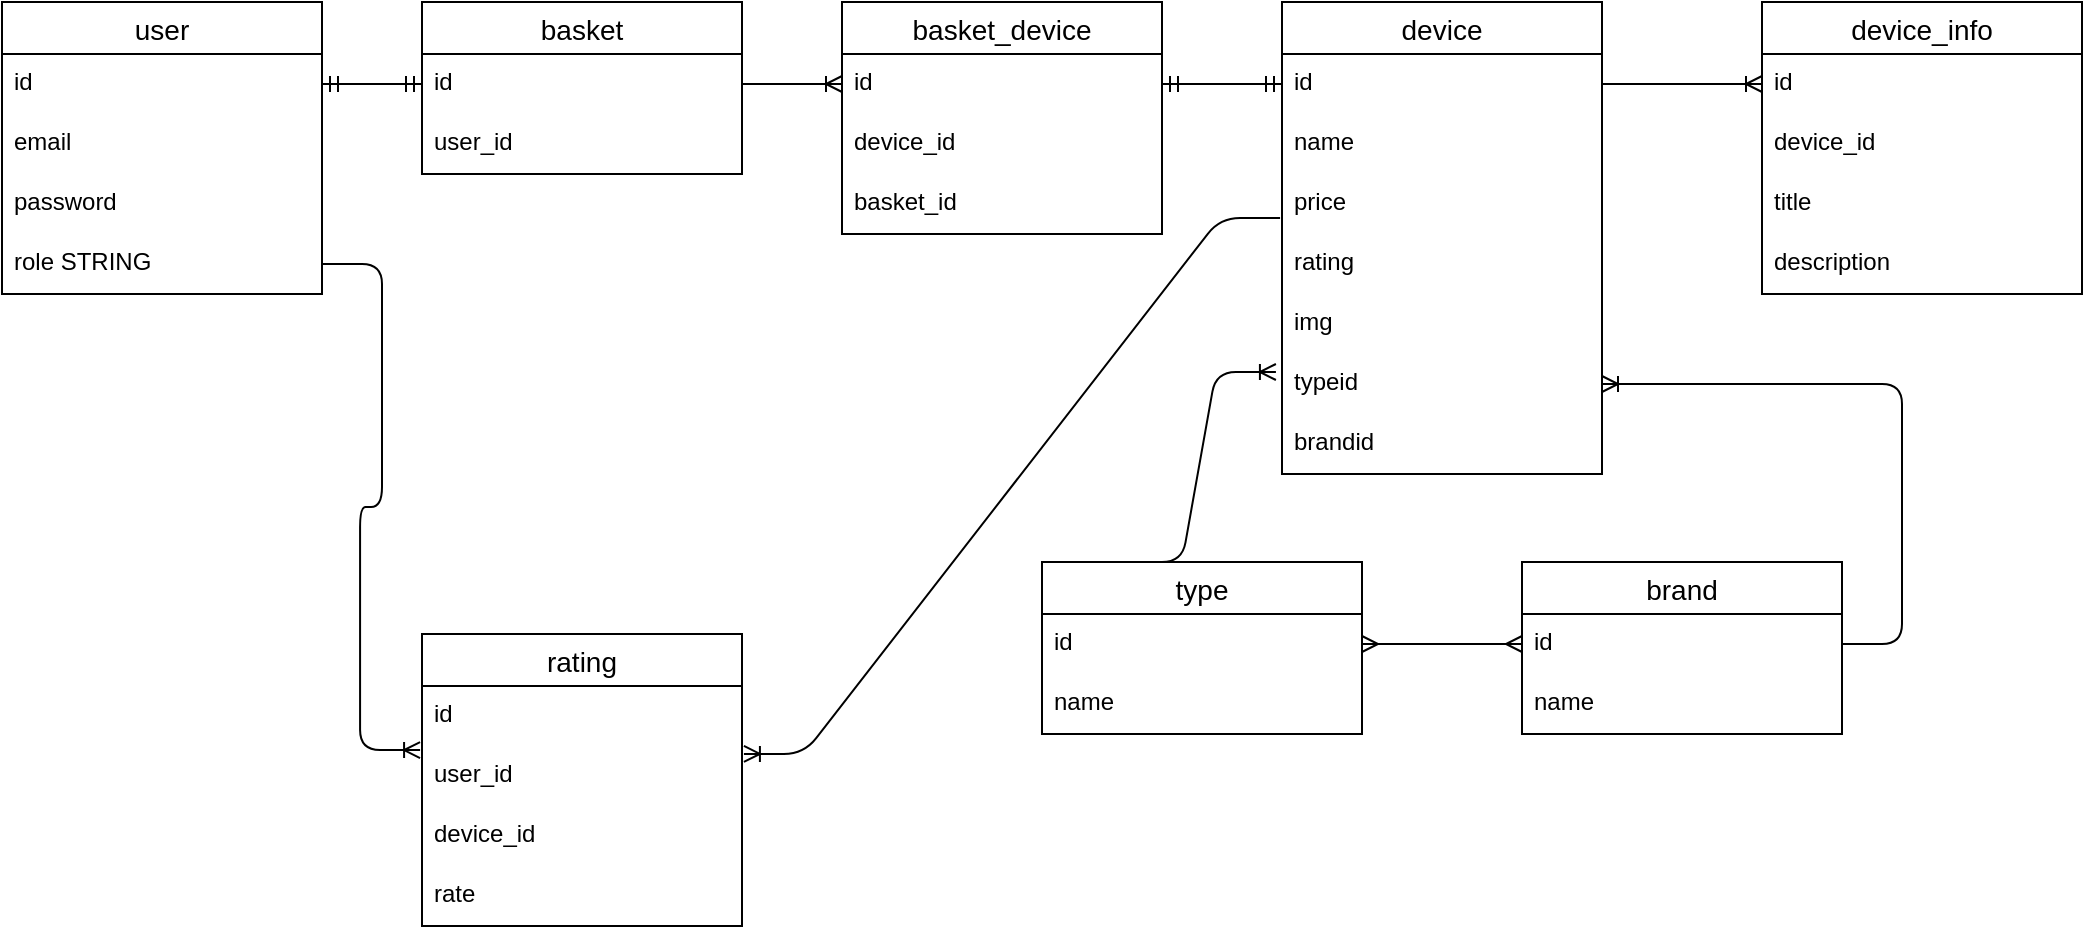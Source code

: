 <mxfile version="14.9.0" type="device"><diagram id="Gib9QTZhzA6PO2f3ASl0" name="Page-1"><mxGraphModel dx="1422" dy="762" grid="1" gridSize="10" guides="1" tooltips="1" connect="1" arrows="1" fold="1" page="1" pageScale="1" pageWidth="1169" pageHeight="827" math="0" shadow="0"><root><mxCell id="0"/><mxCell id="1" parent="0"/><mxCell id="Y1D0YMSzboLZRoBmzrY8-14" value="user" style="swimlane;fontStyle=0;childLayout=stackLayout;horizontal=1;startSize=26;horizontalStack=0;resizeParent=1;resizeParentMax=0;resizeLast=0;collapsible=1;marginBottom=0;align=center;fontSize=14;" vertex="1" parent="1"><mxGeometry x="40" y="40" width="160" height="146" as="geometry"/></mxCell><mxCell id="Y1D0YMSzboLZRoBmzrY8-15" value="id" style="text;strokeColor=none;fillColor=none;spacingLeft=4;spacingRight=4;overflow=hidden;rotatable=0;points=[[0,0.5],[1,0.5]];portConstraint=eastwest;fontSize=12;" vertex="1" parent="Y1D0YMSzboLZRoBmzrY8-14"><mxGeometry y="26" width="160" height="30" as="geometry"/></mxCell><mxCell id="Y1D0YMSzboLZRoBmzrY8-16" value="email" style="text;strokeColor=none;fillColor=none;spacingLeft=4;spacingRight=4;overflow=hidden;rotatable=0;points=[[0,0.5],[1,0.5]];portConstraint=eastwest;fontSize=12;" vertex="1" parent="Y1D0YMSzboLZRoBmzrY8-14"><mxGeometry y="56" width="160" height="30" as="geometry"/></mxCell><mxCell id="Y1D0YMSzboLZRoBmzrY8-17" value="password" style="text;strokeColor=none;fillColor=none;spacingLeft=4;spacingRight=4;overflow=hidden;rotatable=0;points=[[0,0.5],[1,0.5]];portConstraint=eastwest;fontSize=12;" vertex="1" parent="Y1D0YMSzboLZRoBmzrY8-14"><mxGeometry y="86" width="160" height="30" as="geometry"/></mxCell><mxCell id="Y1D0YMSzboLZRoBmzrY8-18" value="role STRING" style="text;strokeColor=none;fillColor=none;spacingLeft=4;spacingRight=4;overflow=hidden;rotatable=0;points=[[0,0.5],[1,0.5]];portConstraint=eastwest;fontSize=12;" vertex="1" parent="Y1D0YMSzboLZRoBmzrY8-14"><mxGeometry y="116" width="160" height="30" as="geometry"/></mxCell><mxCell id="Y1D0YMSzboLZRoBmzrY8-24" value="basket" style="swimlane;fontStyle=0;childLayout=stackLayout;horizontal=1;startSize=26;horizontalStack=0;resizeParent=1;resizeParentMax=0;resizeLast=0;collapsible=1;marginBottom=0;align=center;fontSize=14;" vertex="1" parent="1"><mxGeometry x="250" y="40" width="160" height="86" as="geometry"/></mxCell><mxCell id="Y1D0YMSzboLZRoBmzrY8-25" value="id" style="text;strokeColor=none;fillColor=none;spacingLeft=4;spacingRight=4;overflow=hidden;rotatable=0;points=[[0,0.5],[1,0.5]];portConstraint=eastwest;fontSize=12;" vertex="1" parent="Y1D0YMSzboLZRoBmzrY8-24"><mxGeometry y="26" width="160" height="30" as="geometry"/></mxCell><mxCell id="Y1D0YMSzboLZRoBmzrY8-30" value="user_id" style="text;strokeColor=none;fillColor=none;spacingLeft=4;spacingRight=4;overflow=hidden;rotatable=0;points=[[0,0.5],[1,0.5]];portConstraint=eastwest;fontSize=12;" vertex="1" parent="Y1D0YMSzboLZRoBmzrY8-24"><mxGeometry y="56" width="160" height="30" as="geometry"/></mxCell><mxCell id="Y1D0YMSzboLZRoBmzrY8-29" value="" style="edgeStyle=entityRelationEdgeStyle;fontSize=12;html=1;endArrow=ERmandOne;startArrow=ERmandOne;exitX=1;exitY=0.5;exitDx=0;exitDy=0;" edge="1" parent="1" source="Y1D0YMSzboLZRoBmzrY8-15" target="Y1D0YMSzboLZRoBmzrY8-25"><mxGeometry width="100" height="100" relative="1" as="geometry"><mxPoint x="245" y="210" as="sourcePoint"/><mxPoint x="345" y="110" as="targetPoint"/></mxGeometry></mxCell><mxCell id="Y1D0YMSzboLZRoBmzrY8-31" value="device" style="swimlane;fontStyle=0;childLayout=stackLayout;horizontal=1;startSize=26;horizontalStack=0;resizeParent=1;resizeParentMax=0;resizeLast=0;collapsible=1;marginBottom=0;align=center;fontSize=14;" vertex="1" parent="1"><mxGeometry x="680" y="40" width="160" height="236" as="geometry"/></mxCell><mxCell id="Y1D0YMSzboLZRoBmzrY8-32" value="id" style="text;strokeColor=none;fillColor=none;spacingLeft=4;spacingRight=4;overflow=hidden;rotatable=0;points=[[0,0.5],[1,0.5]];portConstraint=eastwest;fontSize=12;" vertex="1" parent="Y1D0YMSzboLZRoBmzrY8-31"><mxGeometry y="26" width="160" height="30" as="geometry"/></mxCell><mxCell id="Y1D0YMSzboLZRoBmzrY8-33" value="name" style="text;strokeColor=none;fillColor=none;spacingLeft=4;spacingRight=4;overflow=hidden;rotatable=0;points=[[0,0.5],[1,0.5]];portConstraint=eastwest;fontSize=12;" vertex="1" parent="Y1D0YMSzboLZRoBmzrY8-31"><mxGeometry y="56" width="160" height="30" as="geometry"/></mxCell><mxCell id="Y1D0YMSzboLZRoBmzrY8-34" value="price" style="text;strokeColor=none;fillColor=none;spacingLeft=4;spacingRight=4;overflow=hidden;rotatable=0;points=[[0,0.5],[1,0.5]];portConstraint=eastwest;fontSize=12;" vertex="1" parent="Y1D0YMSzboLZRoBmzrY8-31"><mxGeometry y="86" width="160" height="30" as="geometry"/></mxCell><mxCell id="Y1D0YMSzboLZRoBmzrY8-39" value="rating" style="text;strokeColor=none;fillColor=none;spacingLeft=4;spacingRight=4;overflow=hidden;rotatable=0;points=[[0,0.5],[1,0.5]];portConstraint=eastwest;fontSize=12;" vertex="1" parent="Y1D0YMSzboLZRoBmzrY8-31"><mxGeometry y="116" width="160" height="30" as="geometry"/></mxCell><mxCell id="Y1D0YMSzboLZRoBmzrY8-40" value="img" style="text;strokeColor=none;fillColor=none;spacingLeft=4;spacingRight=4;overflow=hidden;rotatable=0;points=[[0,0.5],[1,0.5]];portConstraint=eastwest;fontSize=12;" vertex="1" parent="Y1D0YMSzboLZRoBmzrY8-31"><mxGeometry y="146" width="160" height="30" as="geometry"/></mxCell><mxCell id="Y1D0YMSzboLZRoBmzrY8-36" value="typeid" style="text;strokeColor=none;fillColor=none;spacingLeft=4;spacingRight=4;overflow=hidden;rotatable=0;points=[[0,0.5],[1,0.5]];portConstraint=eastwest;fontSize=12;" vertex="1" parent="Y1D0YMSzboLZRoBmzrY8-31"><mxGeometry y="176" width="160" height="30" as="geometry"/></mxCell><mxCell id="Y1D0YMSzboLZRoBmzrY8-41" value="brandid" style="text;strokeColor=none;fillColor=none;spacingLeft=4;spacingRight=4;overflow=hidden;rotatable=0;points=[[0,0.5],[1,0.5]];portConstraint=eastwest;fontSize=12;" vertex="1" parent="Y1D0YMSzboLZRoBmzrY8-31"><mxGeometry y="206" width="160" height="30" as="geometry"/></mxCell><mxCell id="Y1D0YMSzboLZRoBmzrY8-42" value="type" style="swimlane;fontStyle=0;childLayout=stackLayout;horizontal=1;startSize=26;horizontalStack=0;resizeParent=1;resizeParentMax=0;resizeLast=0;collapsible=1;marginBottom=0;align=center;fontSize=14;" vertex="1" parent="1"><mxGeometry x="560" y="320" width="160" height="86" as="geometry"/></mxCell><mxCell id="Y1D0YMSzboLZRoBmzrY8-43" value="id" style="text;strokeColor=none;fillColor=none;spacingLeft=4;spacingRight=4;overflow=hidden;rotatable=0;points=[[0,0.5],[1,0.5]];portConstraint=eastwest;fontSize=12;" vertex="1" parent="Y1D0YMSzboLZRoBmzrY8-42"><mxGeometry y="26" width="160" height="30" as="geometry"/></mxCell><mxCell id="Y1D0YMSzboLZRoBmzrY8-44" value="name" style="text;strokeColor=none;fillColor=none;spacingLeft=4;spacingRight=4;overflow=hidden;rotatable=0;points=[[0,0.5],[1,0.5]];portConstraint=eastwest;fontSize=12;" vertex="1" parent="Y1D0YMSzboLZRoBmzrY8-42"><mxGeometry y="56" width="160" height="30" as="geometry"/></mxCell><mxCell id="Y1D0YMSzboLZRoBmzrY8-50" value="brand" style="swimlane;fontStyle=0;childLayout=stackLayout;horizontal=1;startSize=26;horizontalStack=0;resizeParent=1;resizeParentMax=0;resizeLast=0;collapsible=1;marginBottom=0;align=center;fontSize=14;" vertex="1" parent="1"><mxGeometry x="800" y="320" width="160" height="86" as="geometry"/></mxCell><mxCell id="Y1D0YMSzboLZRoBmzrY8-51" value="id" style="text;strokeColor=none;fillColor=none;spacingLeft=4;spacingRight=4;overflow=hidden;rotatable=0;points=[[0,0.5],[1,0.5]];portConstraint=eastwest;fontSize=12;" vertex="1" parent="Y1D0YMSzboLZRoBmzrY8-50"><mxGeometry y="26" width="160" height="30" as="geometry"/></mxCell><mxCell id="Y1D0YMSzboLZRoBmzrY8-52" value="name" style="text;strokeColor=none;fillColor=none;spacingLeft=4;spacingRight=4;overflow=hidden;rotatable=0;points=[[0,0.5],[1,0.5]];portConstraint=eastwest;fontSize=12;" vertex="1" parent="Y1D0YMSzboLZRoBmzrY8-50"><mxGeometry y="56" width="160" height="30" as="geometry"/></mxCell><mxCell id="Y1D0YMSzboLZRoBmzrY8-53" value="" style="edgeStyle=entityRelationEdgeStyle;fontSize=12;html=1;endArrow=ERoneToMany;entryX=-0.019;entryY=0.3;entryDx=0;entryDy=0;entryPerimeter=0;exitX=0.25;exitY=0;exitDx=0;exitDy=0;" edge="1" parent="1" source="Y1D0YMSzboLZRoBmzrY8-42" target="Y1D0YMSzboLZRoBmzrY8-36"><mxGeometry width="100" height="100" relative="1" as="geometry"><mxPoint x="430" y="510" as="sourcePoint"/><mxPoint x="670" y="193" as="targetPoint"/></mxGeometry></mxCell><mxCell id="Y1D0YMSzboLZRoBmzrY8-54" value="" style="edgeStyle=entityRelationEdgeStyle;fontSize=12;html=1;endArrow=ERoneToMany;" edge="1" parent="1" source="Y1D0YMSzboLZRoBmzrY8-51" target="Y1D0YMSzboLZRoBmzrY8-36"><mxGeometry width="100" height="100" relative="1" as="geometry"><mxPoint x="260" y="753" as="sourcePoint"/><mxPoint x="960" y="230" as="targetPoint"/></mxGeometry></mxCell><mxCell id="Y1D0YMSzboLZRoBmzrY8-56" value="" style="edgeStyle=entityRelationEdgeStyle;fontSize=12;html=1;endArrow=ERmany;startArrow=ERmany;entryX=0;entryY=0.5;entryDx=0;entryDy=0;" edge="1" parent="1" source="Y1D0YMSzboLZRoBmzrY8-43" target="Y1D0YMSzboLZRoBmzrY8-51"><mxGeometry width="100" height="100" relative="1" as="geometry"><mxPoint x="420" y="800" as="sourcePoint"/><mxPoint x="800" y="391" as="targetPoint"/></mxGeometry></mxCell><mxCell id="Y1D0YMSzboLZRoBmzrY8-57" value="device_info" style="swimlane;fontStyle=0;childLayout=stackLayout;horizontal=1;startSize=26;horizontalStack=0;resizeParent=1;resizeParentMax=0;resizeLast=0;collapsible=1;marginBottom=0;align=center;fontSize=14;" vertex="1" parent="1"><mxGeometry x="920" y="40" width="160" height="146" as="geometry"/></mxCell><mxCell id="Y1D0YMSzboLZRoBmzrY8-58" value="id" style="text;strokeColor=none;fillColor=none;spacingLeft=4;spacingRight=4;overflow=hidden;rotatable=0;points=[[0,0.5],[1,0.5]];portConstraint=eastwest;fontSize=12;" vertex="1" parent="Y1D0YMSzboLZRoBmzrY8-57"><mxGeometry y="26" width="160" height="30" as="geometry"/></mxCell><mxCell id="Y1D0YMSzboLZRoBmzrY8-59" value="device_id" style="text;strokeColor=none;fillColor=none;spacingLeft=4;spacingRight=4;overflow=hidden;rotatable=0;points=[[0,0.5],[1,0.5]];portConstraint=eastwest;fontSize=12;" vertex="1" parent="Y1D0YMSzboLZRoBmzrY8-57"><mxGeometry y="56" width="160" height="30" as="geometry"/></mxCell><mxCell id="Y1D0YMSzboLZRoBmzrY8-63" value="title" style="text;strokeColor=none;fillColor=none;spacingLeft=4;spacingRight=4;overflow=hidden;rotatable=0;points=[[0,0.5],[1,0.5]];portConstraint=eastwest;fontSize=12;" vertex="1" parent="Y1D0YMSzboLZRoBmzrY8-57"><mxGeometry y="86" width="160" height="30" as="geometry"/></mxCell><mxCell id="Y1D0YMSzboLZRoBmzrY8-60" value="description" style="text;strokeColor=none;fillColor=none;spacingLeft=4;spacingRight=4;overflow=hidden;rotatable=0;points=[[0,0.5],[1,0.5]];portConstraint=eastwest;fontSize=12;" vertex="1" parent="Y1D0YMSzboLZRoBmzrY8-57"><mxGeometry y="116" width="160" height="30" as="geometry"/></mxCell><mxCell id="Y1D0YMSzboLZRoBmzrY8-61" value="" style="edgeStyle=entityRelationEdgeStyle;fontSize=12;html=1;endArrow=ERoneToMany;exitX=1;exitY=0.5;exitDx=0;exitDy=0;entryX=0;entryY=0.5;entryDx=0;entryDy=0;" edge="1" parent="1" source="Y1D0YMSzboLZRoBmzrY8-32" target="Y1D0YMSzboLZRoBmzrY8-58"><mxGeometry width="100" height="100" relative="1" as="geometry"><mxPoint x="570" y="390" as="sourcePoint"/><mxPoint x="670" y="290" as="targetPoint"/></mxGeometry></mxCell><mxCell id="Y1D0YMSzboLZRoBmzrY8-64" value="basket_device" style="swimlane;fontStyle=0;childLayout=stackLayout;horizontal=1;startSize=26;horizontalStack=0;resizeParent=1;resizeParentMax=0;resizeLast=0;collapsible=1;marginBottom=0;align=center;fontSize=14;" vertex="1" parent="1"><mxGeometry x="460" y="40" width="160" height="116" as="geometry"/></mxCell><mxCell id="Y1D0YMSzboLZRoBmzrY8-65" value="id" style="text;strokeColor=none;fillColor=none;spacingLeft=4;spacingRight=4;overflow=hidden;rotatable=0;points=[[0,0.5],[1,0.5]];portConstraint=eastwest;fontSize=12;" vertex="1" parent="Y1D0YMSzboLZRoBmzrY8-64"><mxGeometry y="26" width="160" height="30" as="geometry"/></mxCell><mxCell id="Y1D0YMSzboLZRoBmzrY8-66" value="device_id" style="text;strokeColor=none;fillColor=none;spacingLeft=4;spacingRight=4;overflow=hidden;rotatable=0;points=[[0,0.5],[1,0.5]];portConstraint=eastwest;fontSize=12;" vertex="1" parent="Y1D0YMSzboLZRoBmzrY8-64"><mxGeometry y="56" width="160" height="30" as="geometry"/></mxCell><mxCell id="Y1D0YMSzboLZRoBmzrY8-67" value="basket_id" style="text;strokeColor=none;fillColor=none;spacingLeft=4;spacingRight=4;overflow=hidden;rotatable=0;points=[[0,0.5],[1,0.5]];portConstraint=eastwest;fontSize=12;" vertex="1" parent="Y1D0YMSzboLZRoBmzrY8-64"><mxGeometry y="86" width="160" height="30" as="geometry"/></mxCell><mxCell id="Y1D0YMSzboLZRoBmzrY8-68" value="" style="edgeStyle=entityRelationEdgeStyle;fontSize=12;html=1;endArrow=ERoneToMany;entryX=0;entryY=0.5;entryDx=0;entryDy=0;" edge="1" parent="1" source="Y1D0YMSzboLZRoBmzrY8-25" target="Y1D0YMSzboLZRoBmzrY8-65"><mxGeometry width="100" height="100" relative="1" as="geometry"><mxPoint x="500" y="140" as="sourcePoint"/><mxPoint x="600" y="40" as="targetPoint"/></mxGeometry></mxCell><mxCell id="Y1D0YMSzboLZRoBmzrY8-69" value="" style="edgeStyle=entityRelationEdgeStyle;fontSize=12;html=1;endArrow=ERmandOne;startArrow=ERmandOne;exitX=0;exitY=0.5;exitDx=0;exitDy=0;" edge="1" parent="1" source="Y1D0YMSzboLZRoBmzrY8-32" target="Y1D0YMSzboLZRoBmzrY8-65"><mxGeometry width="100" height="100" relative="1" as="geometry"><mxPoint x="670" y="90" as="sourcePoint"/><mxPoint x="620" y="210" as="targetPoint"/></mxGeometry></mxCell><mxCell id="Y1D0YMSzboLZRoBmzrY8-73" value="rating" style="swimlane;fontStyle=0;childLayout=stackLayout;horizontal=1;startSize=26;horizontalStack=0;resizeParent=1;resizeParentMax=0;resizeLast=0;collapsible=1;marginBottom=0;align=center;fontSize=14;" vertex="1" parent="1"><mxGeometry x="250" y="356" width="160" height="146" as="geometry"/></mxCell><mxCell id="Y1D0YMSzboLZRoBmzrY8-74" value="id" style="text;strokeColor=none;fillColor=none;spacingLeft=4;spacingRight=4;overflow=hidden;rotatable=0;points=[[0,0.5],[1,0.5]];portConstraint=eastwest;fontSize=12;" vertex="1" parent="Y1D0YMSzboLZRoBmzrY8-73"><mxGeometry y="26" width="160" height="30" as="geometry"/></mxCell><mxCell id="Y1D0YMSzboLZRoBmzrY8-75" value="user_id" style="text;strokeColor=none;fillColor=none;spacingLeft=4;spacingRight=4;overflow=hidden;rotatable=0;points=[[0,0.5],[1,0.5]];portConstraint=eastwest;fontSize=12;" vertex="1" parent="Y1D0YMSzboLZRoBmzrY8-73"><mxGeometry y="56" width="160" height="30" as="geometry"/></mxCell><mxCell id="Y1D0YMSzboLZRoBmzrY8-76" value="device_id" style="text;strokeColor=none;fillColor=none;spacingLeft=4;spacingRight=4;overflow=hidden;rotatable=0;points=[[0,0.5],[1,0.5]];portConstraint=eastwest;fontSize=12;" vertex="1" parent="Y1D0YMSzboLZRoBmzrY8-73"><mxGeometry y="86" width="160" height="30" as="geometry"/></mxCell><mxCell id="Y1D0YMSzboLZRoBmzrY8-77" value="rate" style="text;strokeColor=none;fillColor=none;spacingLeft=4;spacingRight=4;overflow=hidden;rotatable=0;points=[[0,0.5],[1,0.5]];portConstraint=eastwest;fontSize=12;" vertex="1" parent="Y1D0YMSzboLZRoBmzrY8-73"><mxGeometry y="116" width="160" height="30" as="geometry"/></mxCell><mxCell id="Y1D0YMSzboLZRoBmzrY8-78" value="" style="edgeStyle=entityRelationEdgeStyle;fontSize=12;html=1;endArrow=ERoneToMany;entryX=-0.006;entryY=1.067;entryDx=0;entryDy=0;entryPerimeter=0;" edge="1" parent="1" source="Y1D0YMSzboLZRoBmzrY8-18" target="Y1D0YMSzboLZRoBmzrY8-74"><mxGeometry width="100" height="100" relative="1" as="geometry"><mxPoint x="120" y="320" as="sourcePoint"/><mxPoint x="240" y="410" as="targetPoint"/></mxGeometry></mxCell><mxCell id="Y1D0YMSzboLZRoBmzrY8-80" value="" style="edgeStyle=entityRelationEdgeStyle;fontSize=12;html=1;endArrow=ERoneToMany;exitX=-0.006;exitY=0.733;exitDx=0;exitDy=0;exitPerimeter=0;entryX=1.006;entryY=0.133;entryDx=0;entryDy=0;entryPerimeter=0;" edge="1" parent="1" source="Y1D0YMSzboLZRoBmzrY8-34" target="Y1D0YMSzboLZRoBmzrY8-75"><mxGeometry width="100" height="100" relative="1" as="geometry"><mxPoint x="380" y="440" as="sourcePoint"/><mxPoint x="480" y="340" as="targetPoint"/></mxGeometry></mxCell></root></mxGraphModel></diagram></mxfile>